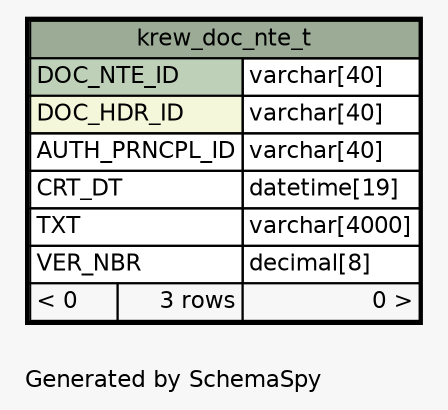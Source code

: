 // dot 2.28.0 on Mac OS X 10.7.2
// SchemaSpy rev 590
digraph "oneDegreeRelationshipsDiagram" {
  graph [
    rankdir="RL"
    bgcolor="#f7f7f7"
    label="\nGenerated by SchemaSpy"
    labeljust="l"
    nodesep="0.18"
    ranksep="0.46"
    fontname="Helvetica"
    fontsize="11"
  ];
  node [
    fontname="Helvetica"
    fontsize="11"
    shape="plaintext"
  ];
  edge [
    arrowsize="0.8"
  ];
  "krew_doc_nte_t" [
    label=<
    <TABLE BORDER="2" CELLBORDER="1" CELLSPACING="0" BGCOLOR="#ffffff">
      <TR><TD COLSPAN="3" BGCOLOR="#9bab96" ALIGN="CENTER">krew_doc_nte_t</TD></TR>
      <TR><TD PORT="DOC_NTE_ID" COLSPAN="2" BGCOLOR="#bed1b8" ALIGN="LEFT">DOC_NTE_ID</TD><TD PORT="DOC_NTE_ID.type" ALIGN="LEFT">varchar[40]</TD></TR>
      <TR><TD PORT="DOC_HDR_ID" COLSPAN="2" BGCOLOR="#f4f7da" ALIGN="LEFT">DOC_HDR_ID</TD><TD PORT="DOC_HDR_ID.type" ALIGN="LEFT">varchar[40]</TD></TR>
      <TR><TD PORT="AUTH_PRNCPL_ID" COLSPAN="2" ALIGN="LEFT">AUTH_PRNCPL_ID</TD><TD PORT="AUTH_PRNCPL_ID.type" ALIGN="LEFT">varchar[40]</TD></TR>
      <TR><TD PORT="CRT_DT" COLSPAN="2" ALIGN="LEFT">CRT_DT</TD><TD PORT="CRT_DT.type" ALIGN="LEFT">datetime[19]</TD></TR>
      <TR><TD PORT="TXT" COLSPAN="2" ALIGN="LEFT">TXT</TD><TD PORT="TXT.type" ALIGN="LEFT">varchar[4000]</TD></TR>
      <TR><TD PORT="VER_NBR" COLSPAN="2" ALIGN="LEFT">VER_NBR</TD><TD PORT="VER_NBR.type" ALIGN="LEFT">decimal[8]</TD></TR>
      <TR><TD ALIGN="LEFT" BGCOLOR="#f7f7f7">&lt; 0</TD><TD ALIGN="RIGHT" BGCOLOR="#f7f7f7">3 rows</TD><TD ALIGN="RIGHT" BGCOLOR="#f7f7f7">0 &gt;</TD></TR>
    </TABLE>>
    URL="krew_doc_nte_t.html"
    tooltip="krew_doc_nte_t"
  ];
}
